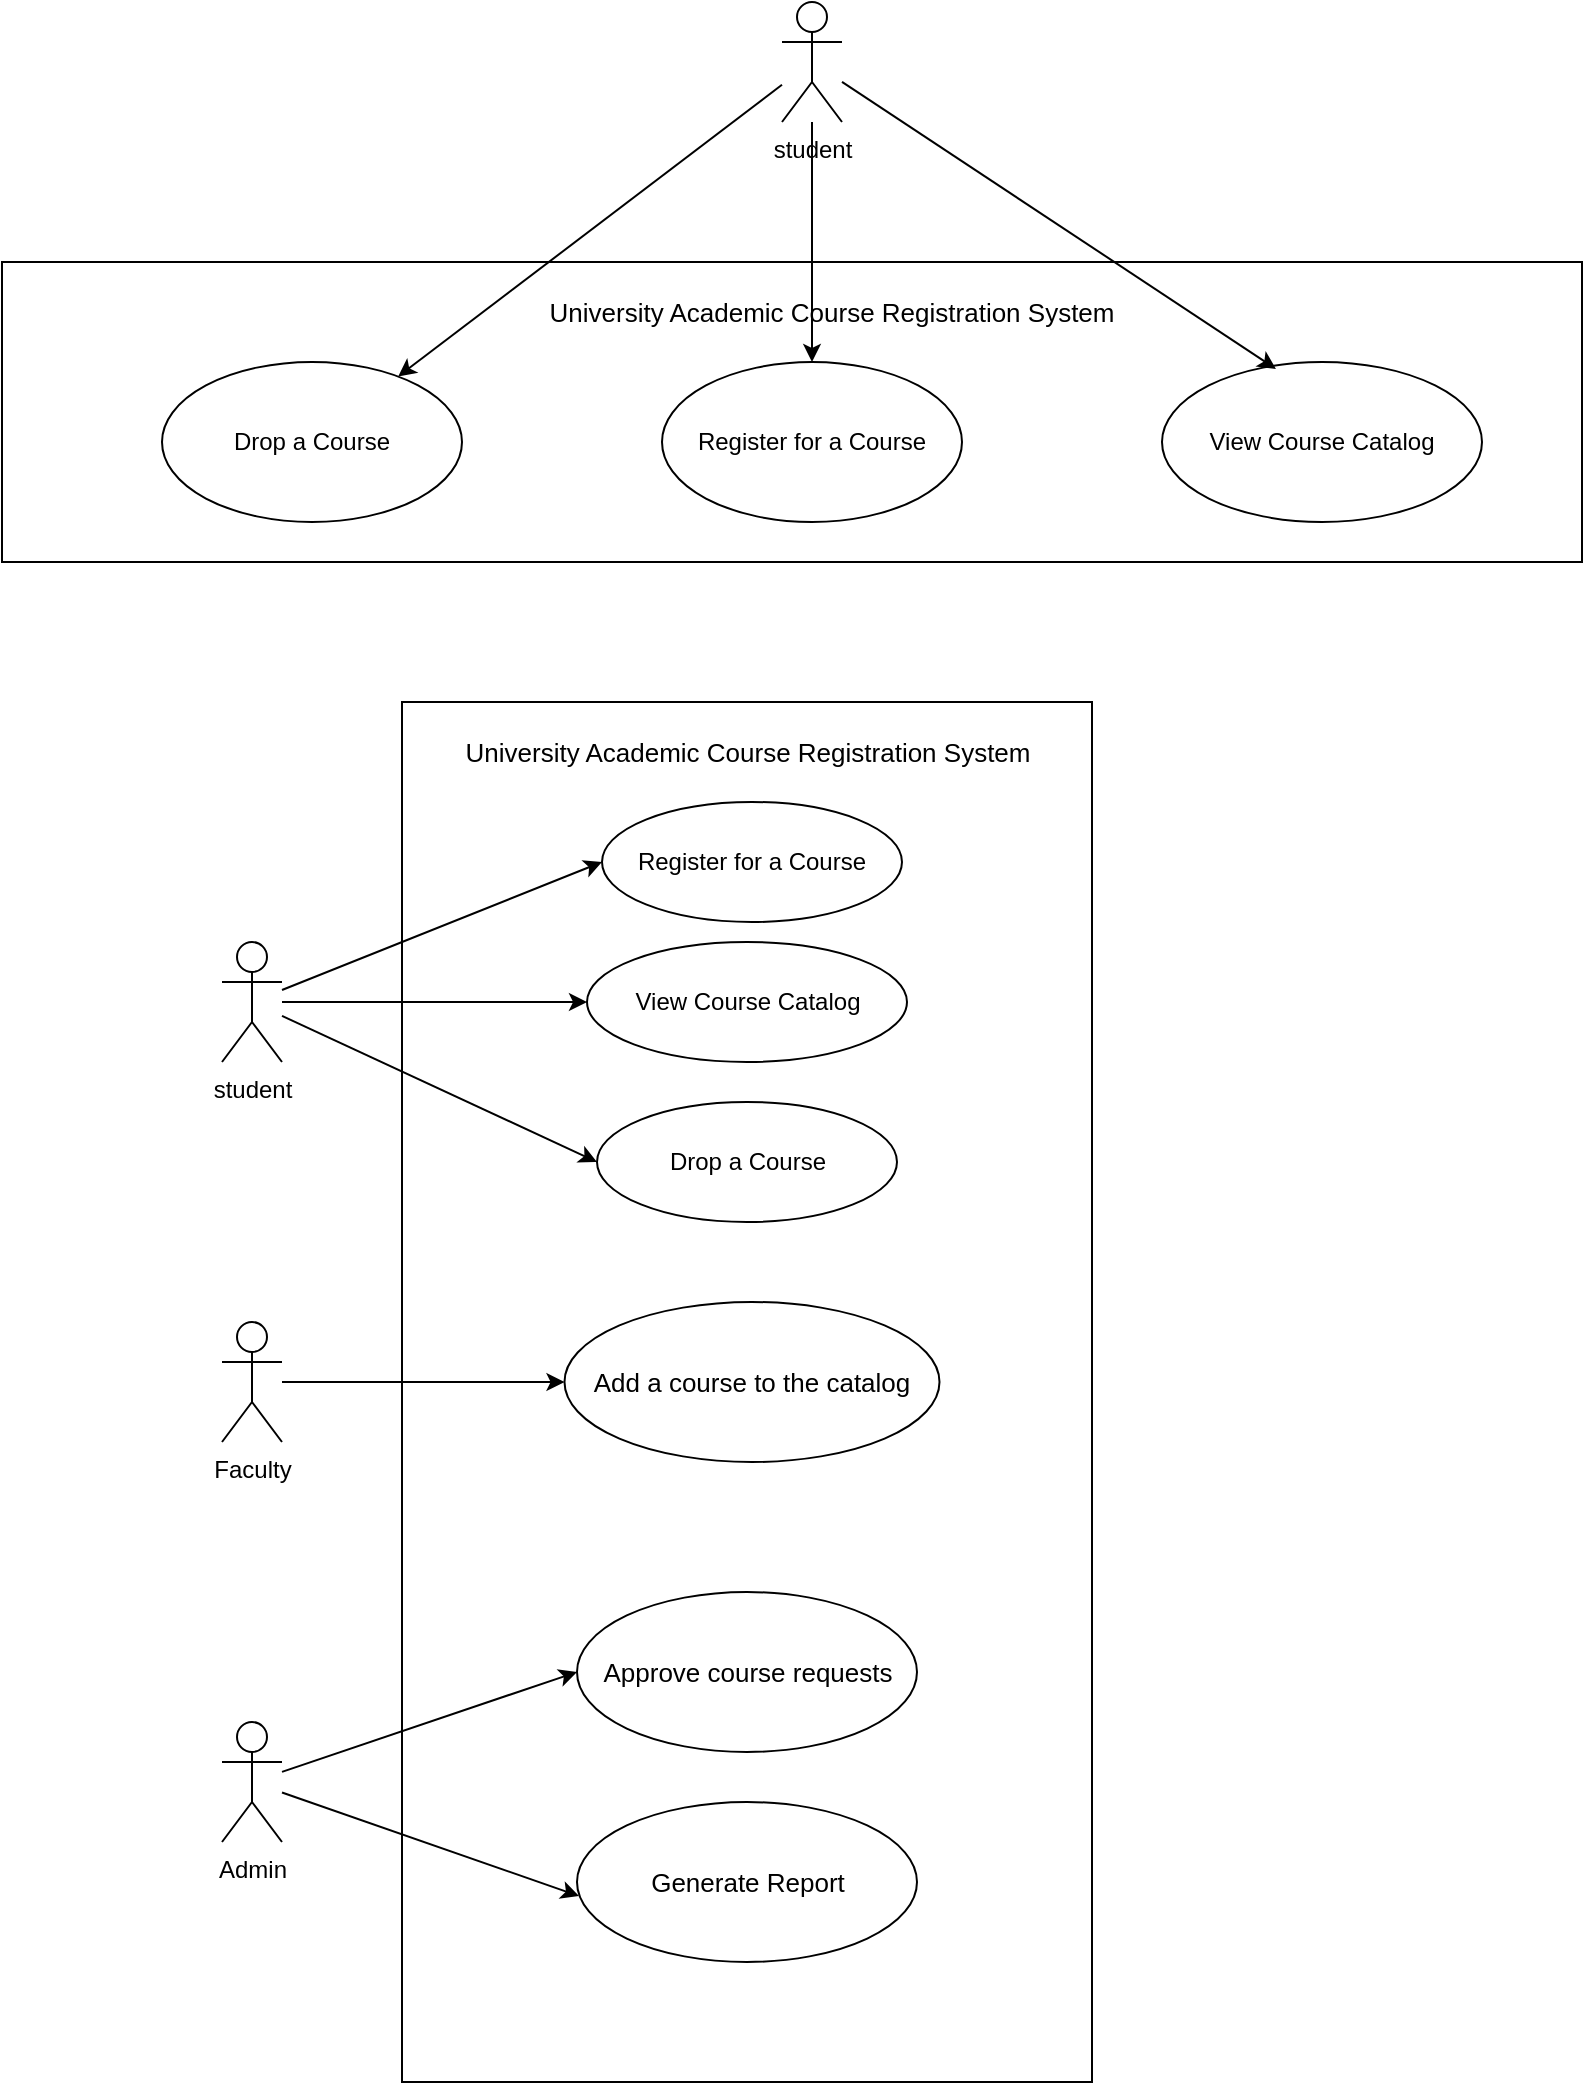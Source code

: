 <mxfile>
    <diagram id="0noCqLCHn88L2rbWTCtU" name="Page-1">
        <mxGraphModel dx="832" dy="390" grid="1" gridSize="10" guides="1" tooltips="1" connect="1" arrows="1" fold="1" page="1" pageScale="1" pageWidth="850" pageHeight="1100" math="0" shadow="0">
            <root>
                <mxCell id="0"/>
                <mxCell id="1" parent="0"/>
                <mxCell id="2" value="student" style="shape=umlActor;verticalLabelPosition=bottom;verticalAlign=top;html=1;outlineConnect=0;" parent="1" vertex="1">
                    <mxGeometry x="410" y="10" width="30" height="60" as="geometry"/>
                </mxCell>
                <mxCell id="15" value="" style="rounded=0;whiteSpace=wrap;html=1;horizontal=0;" parent="1" vertex="1">
                    <mxGeometry x="20" y="140" width="790" height="150" as="geometry"/>
                </mxCell>
                <mxCell id="7" value="Register for a Course" style="ellipse;whiteSpace=wrap;html=1;" parent="1" vertex="1">
                    <mxGeometry x="350" y="190" width="150" height="80" as="geometry"/>
                </mxCell>
                <mxCell id="16" value="Drop a Course" style="ellipse;whiteSpace=wrap;html=1;" parent="1" vertex="1">
                    <mxGeometry x="100" y="190" width="150" height="80" as="geometry"/>
                </mxCell>
                <mxCell id="17" value="View Course Catalog" style="ellipse;whiteSpace=wrap;html=1;" parent="1" vertex="1">
                    <mxGeometry x="600" y="190" width="160" height="80" as="geometry"/>
                </mxCell>
                <mxCell id="20" value="University Academic Course Registration System" style="text;strokeColor=none;align=center;fillColor=none;html=1;verticalAlign=middle;whiteSpace=wrap;rounded=0;fontSize=13;" parent="1" vertex="1">
                    <mxGeometry x="220" y="150" width="430" height="30" as="geometry"/>
                </mxCell>
                <mxCell id="21" style="edgeStyle=none;html=1;entryX=0.5;entryY=0;entryDx=0;entryDy=0;fontSize=13;" parent="1" source="2" target="7" edge="1">
                    <mxGeometry relative="1" as="geometry"/>
                </mxCell>
                <mxCell id="23" style="edgeStyle=none;html=1;entryX=0.356;entryY=0.043;entryDx=0;entryDy=0;entryPerimeter=0;fontSize=13;" parent="1" source="2" target="17" edge="1">
                    <mxGeometry relative="1" as="geometry"/>
                </mxCell>
                <mxCell id="22" style="edgeStyle=none;html=1;fontSize=13;" parent="1" source="2" target="16" edge="1">
                    <mxGeometry relative="1" as="geometry"/>
                </mxCell>
                <mxCell id="39" value="" style="rounded=0;whiteSpace=wrap;html=1;fontSize=13;" parent="1" vertex="1">
                    <mxGeometry x="220" y="360" width="345" height="690" as="geometry"/>
                </mxCell>
                <mxCell id="41" value="University Academic Course Registration System" style="text;strokeColor=none;align=center;fillColor=none;html=1;verticalAlign=middle;whiteSpace=wrap;rounded=0;fontSize=13;" parent="1" vertex="1">
                    <mxGeometry x="177.5" y="370" width="430" height="30" as="geometry"/>
                </mxCell>
                <mxCell id="42" value="Register for a Course" style="ellipse;whiteSpace=wrap;html=1;" parent="1" vertex="1">
                    <mxGeometry x="320" y="410" width="150" height="60" as="geometry"/>
                </mxCell>
                <mxCell id="43" value="View Course Catalog" style="ellipse;whiteSpace=wrap;html=1;" parent="1" vertex="1">
                    <mxGeometry x="312.5" y="480" width="160" height="60" as="geometry"/>
                </mxCell>
                <mxCell id="44" value="Drop a Course" style="ellipse;whiteSpace=wrap;html=1;" parent="1" vertex="1">
                    <mxGeometry x="317.5" y="560" width="150" height="60" as="geometry"/>
                </mxCell>
                <mxCell id="59" style="edgeStyle=none;html=1;entryX=0;entryY=0.5;entryDx=0;entryDy=0;fontSize=13;" parent="1" source="46" target="56" edge="1">
                    <mxGeometry relative="1" as="geometry"/>
                </mxCell>
                <mxCell id="60" style="edgeStyle=none;html=1;entryX=0.006;entryY=0.588;entryDx=0;entryDy=0;entryPerimeter=0;fontSize=13;" parent="1" source="46" target="57" edge="1">
                    <mxGeometry relative="1" as="geometry"/>
                </mxCell>
                <mxCell id="46" value="Admin" style="shape=umlActor;verticalLabelPosition=bottom;verticalAlign=top;html=1;outlineConnect=0;" parent="1" vertex="1">
                    <mxGeometry x="130" y="870" width="30" height="60" as="geometry"/>
                </mxCell>
                <mxCell id="53" style="edgeStyle=none;html=1;entryX=0;entryY=0.5;entryDx=0;entryDy=0;fontSize=13;" parent="1" source="47" target="52" edge="1">
                    <mxGeometry relative="1" as="geometry"/>
                </mxCell>
                <mxCell id="47" value="Faculty" style="shape=umlActor;verticalLabelPosition=bottom;verticalAlign=top;html=1;outlineConnect=0;" parent="1" vertex="1">
                    <mxGeometry x="130" y="670" width="30" height="60" as="geometry"/>
                </mxCell>
                <mxCell id="49" style="edgeStyle=none;html=1;entryX=0;entryY=0.5;entryDx=0;entryDy=0;fontSize=13;" parent="1" source="48" target="43" edge="1">
                    <mxGeometry relative="1" as="geometry"/>
                </mxCell>
                <mxCell id="50" style="edgeStyle=none;html=1;entryX=0;entryY=0.5;entryDx=0;entryDy=0;fontSize=13;" parent="1" source="48" target="42" edge="1">
                    <mxGeometry relative="1" as="geometry"/>
                </mxCell>
                <mxCell id="51" style="edgeStyle=none;html=1;entryX=0;entryY=0.5;entryDx=0;entryDy=0;fontSize=13;" parent="1" source="48" target="44" edge="1">
                    <mxGeometry relative="1" as="geometry"/>
                </mxCell>
                <mxCell id="48" value="student" style="shape=umlActor;verticalLabelPosition=bottom;verticalAlign=top;html=1;outlineConnect=0;" parent="1" vertex="1">
                    <mxGeometry x="130" y="480" width="30" height="60" as="geometry"/>
                </mxCell>
                <mxCell id="52" value="Add a course to the catalog" style="ellipse;whiteSpace=wrap;html=1;fontSize=13;" parent="1" vertex="1">
                    <mxGeometry x="301.25" y="660" width="187.5" height="80" as="geometry"/>
                </mxCell>
                <mxCell id="56" value="Approve course requests" style="ellipse;whiteSpace=wrap;html=1;fontSize=13;" parent="1" vertex="1">
                    <mxGeometry x="307.5" y="805" width="170" height="80" as="geometry"/>
                </mxCell>
                <mxCell id="57" value="Generate Report" style="ellipse;whiteSpace=wrap;html=1;fontSize=13;" parent="1" vertex="1">
                    <mxGeometry x="307.5" y="910" width="170" height="80" as="geometry"/>
                </mxCell>
            </root>
        </mxGraphModel>
    </diagram>
</mxfile>